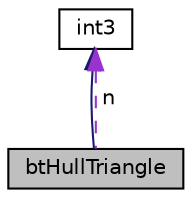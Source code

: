 digraph "btHullTriangle"
{
  edge [fontname="Helvetica",fontsize="10",labelfontname="Helvetica",labelfontsize="10"];
  node [fontname="Helvetica",fontsize="10",shape=record];
  Node1 [label="btHullTriangle",height=0.2,width=0.4,color="black", fillcolor="grey75", style="filled", fontcolor="black"];
  Node2 -> Node1 [dir="back",color="midnightblue",fontsize="10",style="solid",fontname="Helvetica"];
  Node2 [label="int3",height=0.2,width=0.4,color="black", fillcolor="white", style="filled",URL="$structint3.html"];
  Node2 -> Node1 [dir="back",color="darkorchid3",fontsize="10",style="dashed",label=" n" ,fontname="Helvetica"];
}
